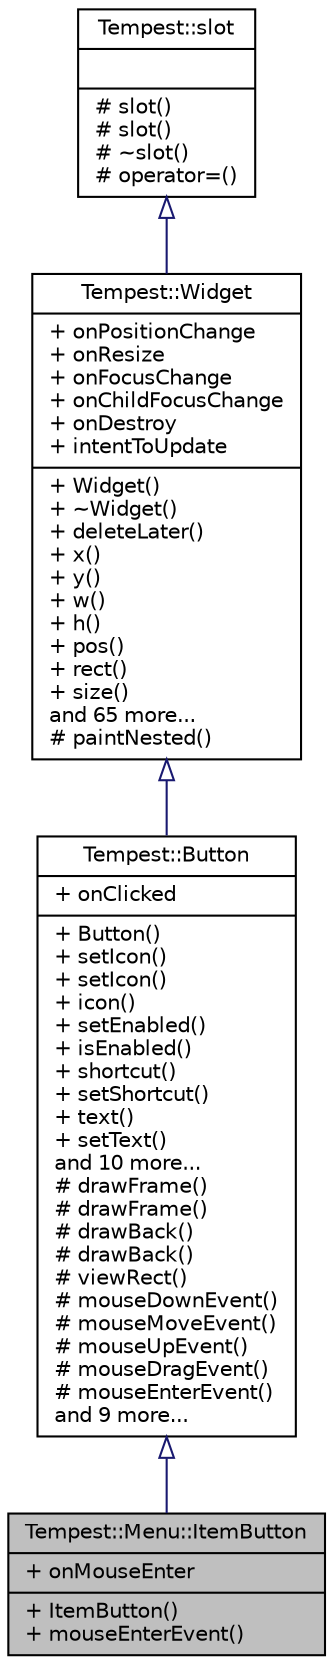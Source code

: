 digraph "Tempest::Menu::ItemButton"
{
  edge [fontname="Helvetica",fontsize="10",labelfontname="Helvetica",labelfontsize="10"];
  node [fontname="Helvetica",fontsize="10",shape=record];
  Node0 [label="{Tempest::Menu::ItemButton\n|+ onMouseEnter\l|+ ItemButton()\l+ mouseEnterEvent()\l}",height=0.2,width=0.4,color="black", fillcolor="grey75", style="filled", fontcolor="black"];
  Node1 -> Node0 [dir="back",color="midnightblue",fontsize="10",style="solid",arrowtail="onormal",fontname="Helvetica"];
  Node1 [label="{Tempest::Button\n|+ onClicked\l|+ Button()\l+ setIcon()\l+ setIcon()\l+ icon()\l+ setEnabled()\l+ isEnabled()\l+ shortcut()\l+ setShortcut()\l+ text()\l+ setText()\land 10 more...\l# drawFrame()\l# drawFrame()\l# drawBack()\l# drawBack()\l# viewRect()\l# mouseDownEvent()\l# mouseMoveEvent()\l# mouseUpEvent()\l# mouseDragEvent()\l# mouseEnterEvent()\land 9 more...\l}",height=0.2,width=0.4,color="black", fillcolor="white", style="filled",URL="$class_tempest_1_1_button.html"];
  Node2 -> Node1 [dir="back",color="midnightblue",fontsize="10",style="solid",arrowtail="onormal",fontname="Helvetica"];
  Node2 [label="{Tempest::Widget\n|+ onPositionChange\l+ onResize\l+ onFocusChange\l+ onChildFocusChange\l+ onDestroy\l+ intentToUpdate\l|+ Widget()\l+ ~Widget()\l+ deleteLater()\l+ x()\l+ y()\l+ w()\l+ h()\l+ pos()\l+ rect()\l+ size()\land 65 more...\l# paintNested()\l}",height=0.2,width=0.4,color="black", fillcolor="white", style="filled",URL="$class_tempest_1_1_widget.html"];
  Node3 -> Node2 [dir="back",color="midnightblue",fontsize="10",style="solid",arrowtail="onormal",fontname="Helvetica"];
  Node3 [label="{Tempest::slot\n||# slot()\l# slot()\l# ~slot()\l# operator=()\l}",height=0.2,width=0.4,color="black", fillcolor="white", style="filled",URL="$class_tempest_1_1slot.html"];
}
